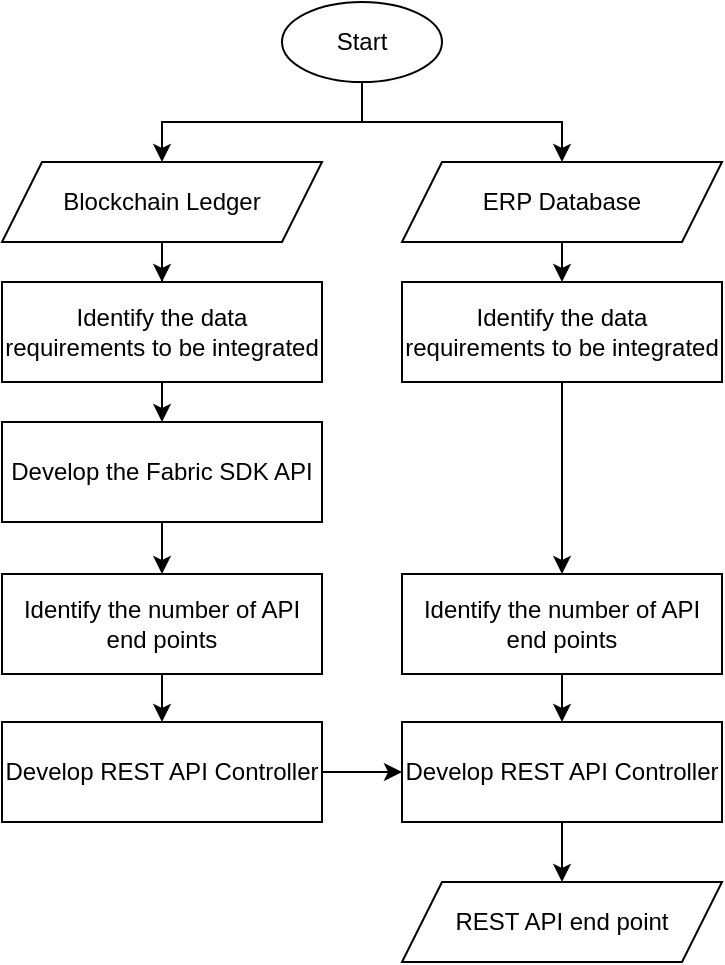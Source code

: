 <mxfile version="21.6.5" type="github">
  <diagram name="Page-1" id="7DgHcyQjMPjCuYHU71ve">
    <mxGraphModel dx="1050" dy="623" grid="1" gridSize="10" guides="1" tooltips="1" connect="1" arrows="1" fold="1" page="1" pageScale="1" pageWidth="850" pageHeight="1100" math="0" shadow="0">
      <root>
        <mxCell id="0" />
        <mxCell id="1" parent="0" />
        <mxCell id="zYYhCRCpc0Jn-sl63B6V-5" style="edgeStyle=orthogonalEdgeStyle;rounded=0;orthogonalLoop=1;jettySize=auto;html=1;exitX=0.5;exitY=1;exitDx=0;exitDy=0;entryX=0.5;entryY=0;entryDx=0;entryDy=0;" edge="1" parent="1" source="zYYhCRCpc0Jn-sl63B6V-1" target="zYYhCRCpc0Jn-sl63B6V-3">
          <mxGeometry relative="1" as="geometry" />
        </mxCell>
        <mxCell id="zYYhCRCpc0Jn-sl63B6V-6" style="edgeStyle=orthogonalEdgeStyle;rounded=0;orthogonalLoop=1;jettySize=auto;html=1;exitX=0.5;exitY=1;exitDx=0;exitDy=0;" edge="1" parent="1" source="zYYhCRCpc0Jn-sl63B6V-1" target="zYYhCRCpc0Jn-sl63B6V-4">
          <mxGeometry relative="1" as="geometry" />
        </mxCell>
        <mxCell id="zYYhCRCpc0Jn-sl63B6V-1" value="Start" style="ellipse;whiteSpace=wrap;html=1;" vertex="1" parent="1">
          <mxGeometry x="320" y="160" width="80" height="40" as="geometry" />
        </mxCell>
        <mxCell id="zYYhCRCpc0Jn-sl63B6V-24" style="edgeStyle=orthogonalEdgeStyle;rounded=0;orthogonalLoop=1;jettySize=auto;html=1;exitX=0.5;exitY=1;exitDx=0;exitDy=0;entryX=0.5;entryY=0;entryDx=0;entryDy=0;" edge="1" parent="1" source="zYYhCRCpc0Jn-sl63B6V-2" target="zYYhCRCpc0Jn-sl63B6V-10">
          <mxGeometry relative="1" as="geometry" />
        </mxCell>
        <mxCell id="zYYhCRCpc0Jn-sl63B6V-2" value="Identify the data requirements to be integrated" style="rounded=0;whiteSpace=wrap;html=1;" vertex="1" parent="1">
          <mxGeometry x="180" y="300" width="160" height="50" as="geometry" />
        </mxCell>
        <mxCell id="zYYhCRCpc0Jn-sl63B6V-9" style="edgeStyle=orthogonalEdgeStyle;rounded=0;orthogonalLoop=1;jettySize=auto;html=1;exitX=0.5;exitY=1;exitDx=0;exitDy=0;" edge="1" parent="1" source="zYYhCRCpc0Jn-sl63B6V-3" target="zYYhCRCpc0Jn-sl63B6V-2">
          <mxGeometry relative="1" as="geometry" />
        </mxCell>
        <mxCell id="zYYhCRCpc0Jn-sl63B6V-3" value="Blockchain Ledger" style="shape=parallelogram;perimeter=parallelogramPerimeter;whiteSpace=wrap;html=1;fixedSize=1;" vertex="1" parent="1">
          <mxGeometry x="180" y="240" width="160" height="40" as="geometry" />
        </mxCell>
        <mxCell id="zYYhCRCpc0Jn-sl63B6V-13" style="edgeStyle=orthogonalEdgeStyle;rounded=0;orthogonalLoop=1;jettySize=auto;html=1;exitX=0.5;exitY=1;exitDx=0;exitDy=0;entryX=0.5;entryY=0;entryDx=0;entryDy=0;" edge="1" parent="1" source="zYYhCRCpc0Jn-sl63B6V-4" target="zYYhCRCpc0Jn-sl63B6V-12">
          <mxGeometry relative="1" as="geometry" />
        </mxCell>
        <mxCell id="zYYhCRCpc0Jn-sl63B6V-4" value="ERP Database" style="shape=parallelogram;perimeter=parallelogramPerimeter;whiteSpace=wrap;html=1;fixedSize=1;" vertex="1" parent="1">
          <mxGeometry x="380" y="240" width="160" height="40" as="geometry" />
        </mxCell>
        <mxCell id="zYYhCRCpc0Jn-sl63B6V-25" style="edgeStyle=orthogonalEdgeStyle;rounded=0;orthogonalLoop=1;jettySize=auto;html=1;exitX=0.5;exitY=1;exitDx=0;exitDy=0;entryX=0.5;entryY=0;entryDx=0;entryDy=0;" edge="1" parent="1" source="zYYhCRCpc0Jn-sl63B6V-10" target="zYYhCRCpc0Jn-sl63B6V-22">
          <mxGeometry relative="1" as="geometry" />
        </mxCell>
        <mxCell id="zYYhCRCpc0Jn-sl63B6V-10" value="Develop the Fabric SDK API" style="rounded=0;whiteSpace=wrap;html=1;" vertex="1" parent="1">
          <mxGeometry x="180" y="370" width="160" height="50" as="geometry" />
        </mxCell>
        <mxCell id="zYYhCRCpc0Jn-sl63B6V-27" style="edgeStyle=orthogonalEdgeStyle;rounded=0;orthogonalLoop=1;jettySize=auto;html=1;exitX=0.5;exitY=1;exitDx=0;exitDy=0;entryX=0.5;entryY=0;entryDx=0;entryDy=0;" edge="1" parent="1" source="zYYhCRCpc0Jn-sl63B6V-12" target="zYYhCRCpc0Jn-sl63B6V-15">
          <mxGeometry relative="1" as="geometry" />
        </mxCell>
        <mxCell id="zYYhCRCpc0Jn-sl63B6V-12" value="Identify the data requirements to be integrated" style="rounded=0;whiteSpace=wrap;html=1;" vertex="1" parent="1">
          <mxGeometry x="380" y="300" width="160" height="50" as="geometry" />
        </mxCell>
        <mxCell id="zYYhCRCpc0Jn-sl63B6V-20" style="edgeStyle=orthogonalEdgeStyle;rounded=0;orthogonalLoop=1;jettySize=auto;html=1;exitX=1;exitY=0.5;exitDx=0;exitDy=0;entryX=0;entryY=0.5;entryDx=0;entryDy=0;" edge="1" parent="1" source="zYYhCRCpc0Jn-sl63B6V-14" target="zYYhCRCpc0Jn-sl63B6V-16">
          <mxGeometry relative="1" as="geometry" />
        </mxCell>
        <mxCell id="zYYhCRCpc0Jn-sl63B6V-14" value="Develop REST API Controller" style="rounded=0;whiteSpace=wrap;html=1;" vertex="1" parent="1">
          <mxGeometry x="180" y="520" width="160" height="50" as="geometry" />
        </mxCell>
        <mxCell id="zYYhCRCpc0Jn-sl63B6V-21" style="edgeStyle=orthogonalEdgeStyle;rounded=0;orthogonalLoop=1;jettySize=auto;html=1;exitX=0.5;exitY=1;exitDx=0;exitDy=0;entryX=0.5;entryY=0;entryDx=0;entryDy=0;" edge="1" parent="1" source="zYYhCRCpc0Jn-sl63B6V-15" target="zYYhCRCpc0Jn-sl63B6V-16">
          <mxGeometry relative="1" as="geometry" />
        </mxCell>
        <mxCell id="zYYhCRCpc0Jn-sl63B6V-15" value="Identify the number of API end points" style="rounded=0;whiteSpace=wrap;html=1;" vertex="1" parent="1">
          <mxGeometry x="380" y="446" width="160" height="50" as="geometry" />
        </mxCell>
        <mxCell id="zYYhCRCpc0Jn-sl63B6V-29" style="edgeStyle=orthogonalEdgeStyle;rounded=0;orthogonalLoop=1;jettySize=auto;html=1;exitX=0.5;exitY=1;exitDx=0;exitDy=0;entryX=0.5;entryY=0;entryDx=0;entryDy=0;" edge="1" parent="1" source="zYYhCRCpc0Jn-sl63B6V-16" target="zYYhCRCpc0Jn-sl63B6V-28">
          <mxGeometry relative="1" as="geometry" />
        </mxCell>
        <mxCell id="zYYhCRCpc0Jn-sl63B6V-16" value="Develop REST API Controller" style="rounded=0;whiteSpace=wrap;html=1;" vertex="1" parent="1">
          <mxGeometry x="380" y="520" width="160" height="50" as="geometry" />
        </mxCell>
        <mxCell id="zYYhCRCpc0Jn-sl63B6V-26" style="edgeStyle=orthogonalEdgeStyle;rounded=0;orthogonalLoop=1;jettySize=auto;html=1;exitX=0.5;exitY=1;exitDx=0;exitDy=0;entryX=0.5;entryY=0;entryDx=0;entryDy=0;" edge="1" parent="1" source="zYYhCRCpc0Jn-sl63B6V-22" target="zYYhCRCpc0Jn-sl63B6V-14">
          <mxGeometry relative="1" as="geometry" />
        </mxCell>
        <mxCell id="zYYhCRCpc0Jn-sl63B6V-22" value="Identify the number of API end points" style="rounded=0;whiteSpace=wrap;html=1;" vertex="1" parent="1">
          <mxGeometry x="180" y="446" width="160" height="50" as="geometry" />
        </mxCell>
        <mxCell id="zYYhCRCpc0Jn-sl63B6V-28" value="REST API end point" style="shape=parallelogram;perimeter=parallelogramPerimeter;whiteSpace=wrap;html=1;fixedSize=1;" vertex="1" parent="1">
          <mxGeometry x="380" y="600" width="160" height="40" as="geometry" />
        </mxCell>
      </root>
    </mxGraphModel>
  </diagram>
</mxfile>
